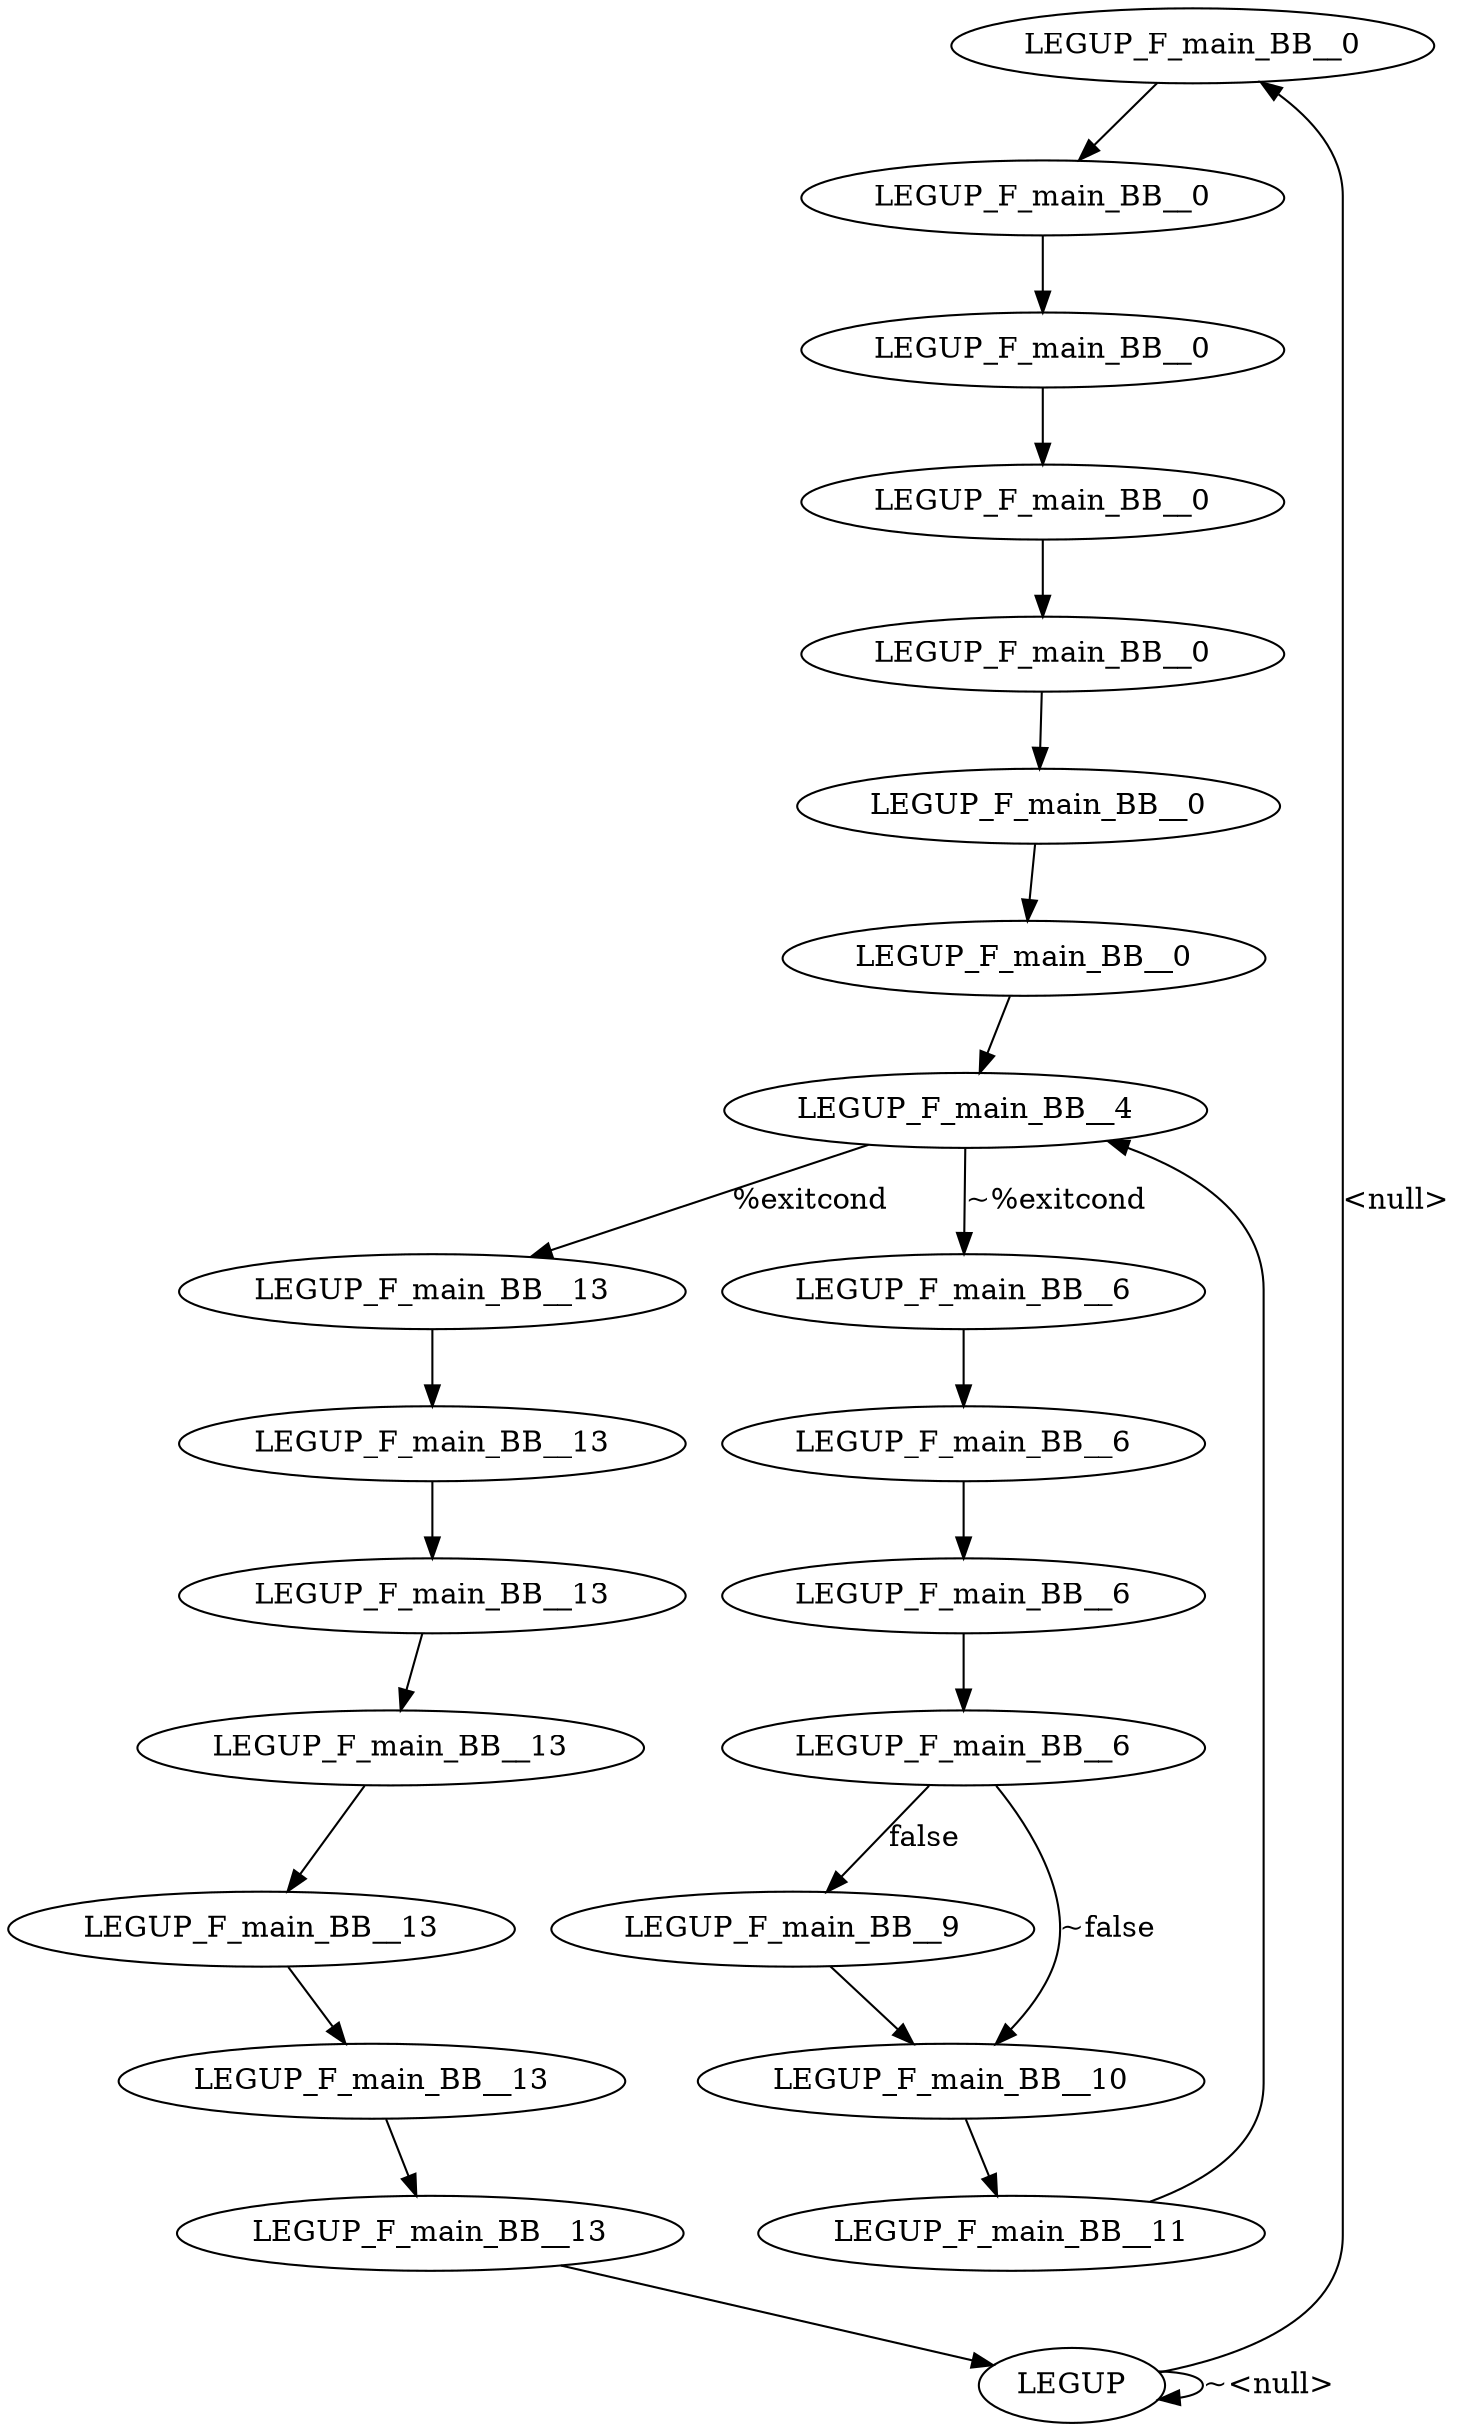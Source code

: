 digraph {
Node0x3c4c350[label="LEGUP_F_main_BB__0"];
Node0x3c4c1b0[label="LEGUP"];
Node0x3c4c1b0 -> Node0x3c4c350[label="<null>"];
Node0x3c4c1b0 -> Node0x3c4c1b0[label="~<null>"];
Node0x3c4c420[label="LEGUP_F_main_BB__0"];
Node0x3c4c350 -> Node0x3c4c420;
Node0x3c4c4f0[label="LEGUP_F_main_BB__0"];
Node0x3c4c420 -> Node0x3c4c4f0;
Node0x3c4c5c0[label="LEGUP_F_main_BB__0"];
Node0x3c4c4f0 -> Node0x3c4c5c0;
Node0x3c4c690[label="LEGUP_F_main_BB__0"];
Node0x3c4c5c0 -> Node0x3c4c690;
Node0x3c4c760[label="LEGUP_F_main_BB__0"];
Node0x3c4c690 -> Node0x3c4c760;
Node0x3c472d0[label="LEGUP_F_main_BB__0"];
Node0x3c4c760 -> Node0x3c472d0;
Node0x3c473a0[label="LEGUP_F_main_BB__4"];
Node0x3c472d0 -> Node0x3c473a0;
Node0x3c47aa0[label="LEGUP_F_main_BB__13"];
Node0x3c473a0 -> Node0x3c47aa0[label="%exitcond"];
Node0x3c47470[label="LEGUP_F_main_BB__6"];
Node0x3c473a0 -> Node0x3c47470[label="~%exitcond"];
Node0x3c47540[label="LEGUP_F_main_BB__6"];
Node0x3c47470 -> Node0x3c47540;
Node0x3c47610[label="LEGUP_F_main_BB__6"];
Node0x3c47540 -> Node0x3c47610;
Node0x3c476e0[label="LEGUP_F_main_BB__6"];
Node0x3c47610 -> Node0x3c476e0;
Node0x3c477b0[label="LEGUP_F_main_BB__9"];
Node0x3c476e0 -> Node0x3c477b0[label="false"];
Node0x3c47880[label="LEGUP_F_main_BB__10"];
Node0x3c476e0 -> Node0x3c47880[label="~false"];
Node0x3c477b0 -> Node0x3c47880;
Node0x3c47990[label="LEGUP_F_main_BB__11"];
Node0x3c47880 -> Node0x3c47990;
Node0x3c47990 -> Node0x3c473a0;
Node0x3c47bb0[label="LEGUP_F_main_BB__13"];
Node0x3c47aa0 -> Node0x3c47bb0;
Node0x3c47cc0[label="LEGUP_F_main_BB__13"];
Node0x3c47bb0 -> Node0x3c47cc0;
Node0x3c47dd0[label="LEGUP_F_main_BB__13"];
Node0x3c47cc0 -> Node0x3c47dd0;
Node0x3c47ee0[label="LEGUP_F_main_BB__13"];
Node0x3c47dd0 -> Node0x3c47ee0;
Node0x3c47ff0[label="LEGUP_F_main_BB__13"];
Node0x3c47ee0 -> Node0x3c47ff0;
Node0x3c48100[label="LEGUP_F_main_BB__13"];
Node0x3c47ff0 -> Node0x3c48100;
Node0x3c48100 -> Node0x3c4c1b0;
}
